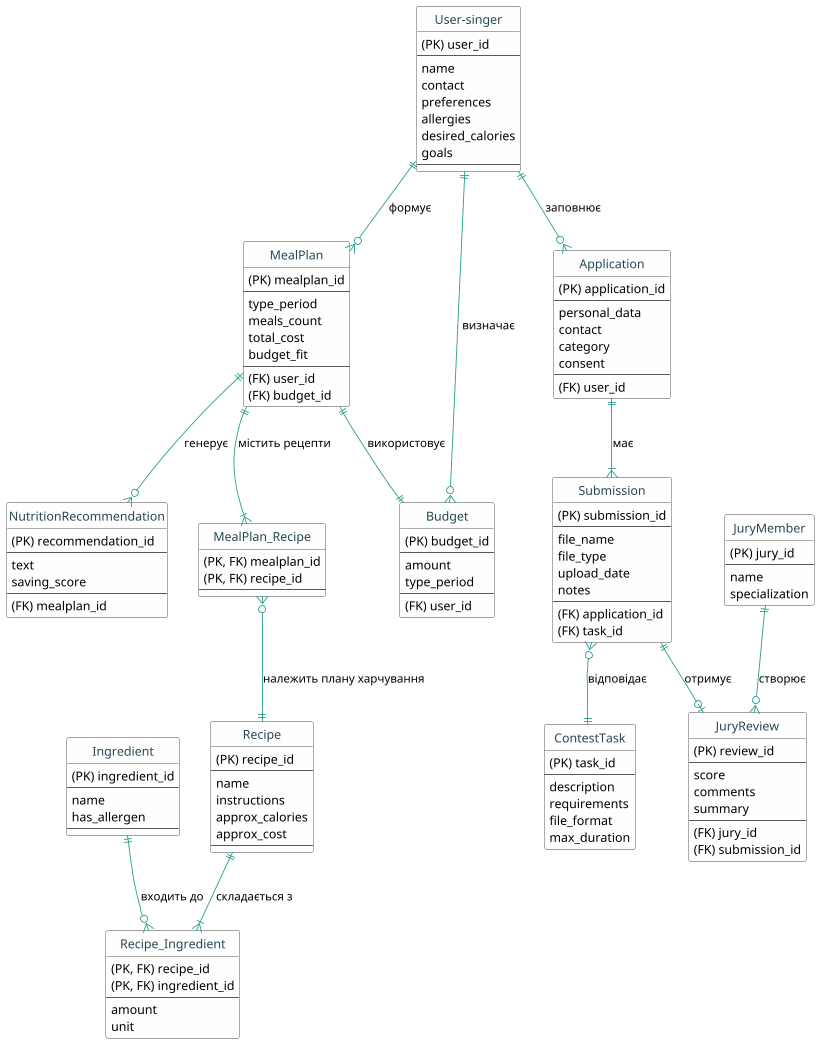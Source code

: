 @startuml

skinparam dpi 85
hide circle
skinparam backgroundColor white
skinparam class {
    BackgroundColor #fefefe
    BorderColor #444444
    ArrowColor #2a9d8f
    FontColor #264653
}

entity "User-singer" as user {
    (PK) user_id
    --
    name
    contact
    preferences
    allergies
    desired_calories
    goals
    --
}

entity "MealPlan" as mealplan {
    (PK) mealplan_id
    --
    type_period
    meals_count
    total_cost
    budget_fit
    --
    (FK) user_id
    (FK) budget_id
}

entity "Recipe" as recipe {
    (PK) recipe_id
    --
    name
    instructions
    approx_calories
    approx_cost
    --
}

entity "Ingredient" as ingredient {
    (PK) ingredient_id
    --
    name
    has_allergen
    --
}

entity "Budget" as budget {
    (PK) budget_id
    --
    amount
    type_period
    --
    (FK) user_id
}

entity "NutritionRecommendation" as nutrition {
    (PK) recommendation_id
    --
    text
    saving_score
    --
    (FK) mealplan_id
}

entity "Application" as application {
    (PK) application_id
    --
    personal_data
    contact
    category
    consent
    --
    (FK) user_id
}

entity "ContestTask" as contesttask {
    (PK) task_id
    --
    description
    requirements
    file_format
    max_duration
}

entity "Submission" as submission {
    (PK) submission_id
    --
    file_name
    file_type
    upload_date
    notes
    --
    (FK) application_id
    (FK) task_id
}

entity "JuryMember" as jurymember {
    (PK) jury_id
    --
    name
    specialization
}

entity "JuryReview" as juryreview {
    (PK) review_id
    --
    score
    comments
    summary
    --
    (FK) jury_id
    (FK) submission_id
}

entity "MealPlan_Recipe" as mealplan_recipe {
    (PK, FK) mealplan_id
    (PK, FK) recipe_id
    --
}

entity "Recipe_Ingredient" as recipe_ingredient {
    (PK, FK) recipe_id
    (PK, FK) ingredient_id
    --
    amount
    unit
}

user ||--o{ mealplan : формує
mealplan ||--|| budget : використовує
user ||--o{ budget : визначає
mealplan ||--o{ nutrition : генерує

recipe ||--|{ recipe_ingredient : складається з
ingredient ||--o{ recipe_ingredient : входить до

user ||--o{ application : заповнює
application ||--|{ submission : має
submission }o--|| contesttask : відповідає

submission ||--o| juryreview : отримує
jurymember ||--o{ juryreview : створює

mealplan ||--|{ mealplan_recipe : містить рецепти
recipe   ||-up-o{ mealplan_recipe : належить плану харчування

@enduml
